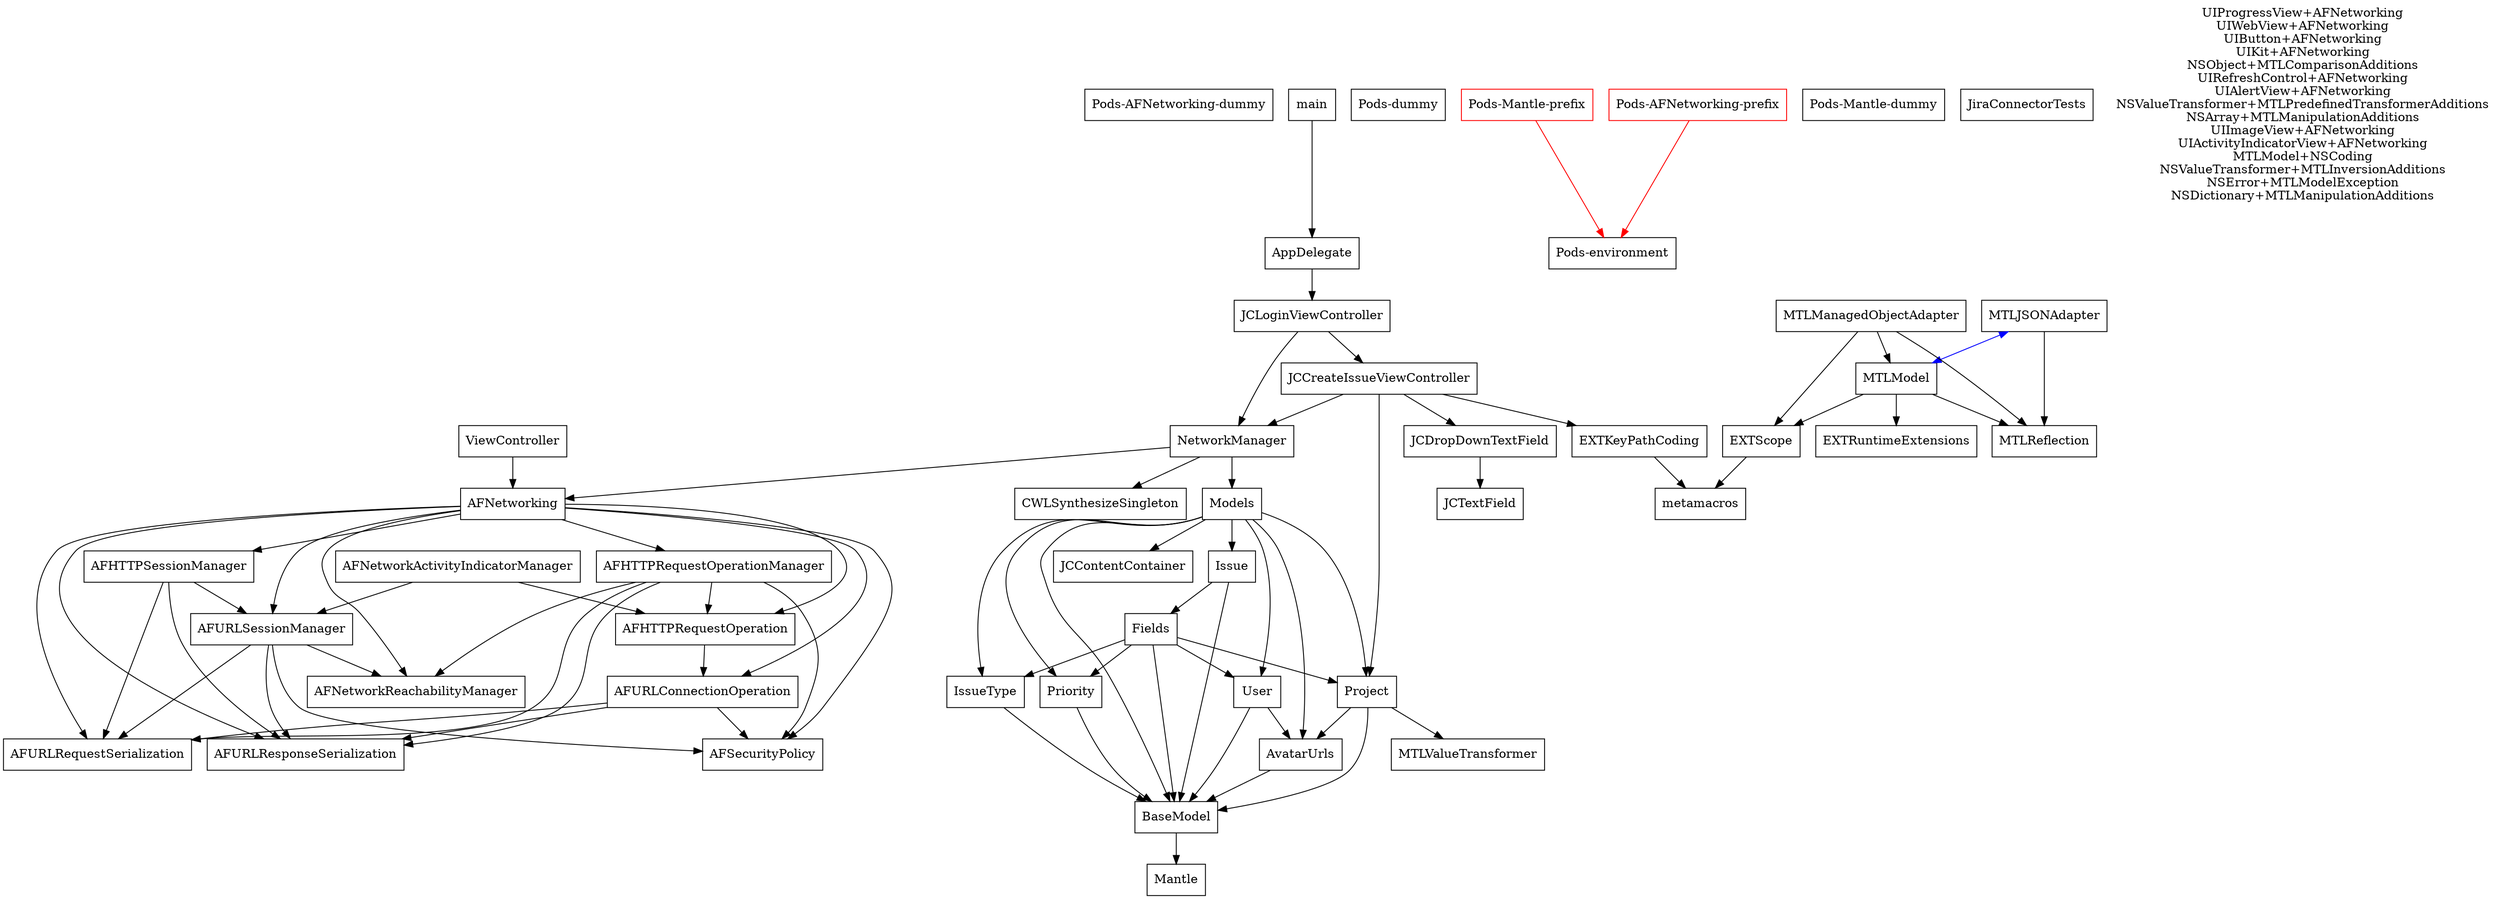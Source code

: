 digraph G {
	node [shape=box];
	"Pods-AFNetworking-dummy" -> {};
	"AFNetworkActivityIndicatorManager" -> "AFURLSessionManager";
	"AFNetworkActivityIndicatorManager" -> "AFHTTPRequestOperation";
	"AFURLRequestSerialization" -> {};
	"ViewController" -> "AFNetworking";
	"CWLSynthesizeSingleton" -> {};
	"Priority" -> "BaseModel";
	"AFSecurityPolicy" -> {};
	"AvatarUrls" -> "BaseModel";
	"AFHTTPRequestOperationManager" -> "AFURLResponseSerialization";
	"AFHTTPRequestOperationManager" -> "AFHTTPRequestOperation";
	"AFHTTPRequestOperationManager" -> "AFSecurityPolicy";
	"AFHTTPRequestOperationManager" -> "AFURLRequestSerialization";
	"AFHTTPRequestOperationManager" -> "AFNetworkReachabilityManager";
	"AFURLSessionManager" -> "AFURLRequestSerialization";
	"AFURLSessionManager" -> "AFURLResponseSerialization";
	"AFURLSessionManager" -> "AFNetworkReachabilityManager";
	"AFURLSessionManager" -> "AFSecurityPolicy";
	"Issue" -> "Fields";
	"Issue" -> "BaseModel";
	"JCLoginViewController" -> "NetworkManager";
	"JCLoginViewController" -> "JCCreateIssueViewController";
	"Models" -> "Project";
	"Models" -> "JCContentContainer";
	"Models" -> "Priority";
	"Models" -> "AvatarUrls";
	"Models" -> "User";
	"Models" -> "BaseModel";
	"Models" -> "IssueType";
	"Models" -> "Issue";
	"Pods-dummy" -> {};
	"User" -> "AvatarUrls";
	"User" -> "BaseModel";
	"AFNetworking" -> "AFNetworkReachabilityManager";
	"AFNetworking" -> "AFURLResponseSerialization";
	"AFNetworking" -> "AFURLRequestSerialization";
	"AFNetworking" -> "AFSecurityPolicy";
	"AFNetworking" -> "AFHTTPRequestOperation";
	"AFNetworking" -> "AFURLSessionManager";
	"AFNetworking" -> "AFURLConnectionOperation";
	"AFNetworking" -> "AFHTTPSessionManager";
	"AFNetworking" -> "AFHTTPRequestOperationManager";
	"IssueType" -> "BaseModel";
	"NetworkManager" -> "Models";
	"NetworkManager" -> "AFNetworking";
	"NetworkManager" -> "CWLSynthesizeSingleton";
	"main" -> "AppDelegate";
	"AFHTTPSessionManager" -> "AFURLRequestSerialization";
	"AFHTTPSessionManager" -> "AFURLResponseSerialization";
	"AFHTTPSessionManager" -> "AFURLSessionManager";
	"JCDropDownTextField" -> "JCTextField";
	"AFHTTPRequestOperation" -> "AFURLConnectionOperation";
	"AFNetworkReachabilityManager" -> {};
	"Pods-environment" -> {};
	"Fields" -> "Project";
	"Fields" -> "Priority";
	"Fields" -> "User";
	"Fields" -> "BaseModel";
	"Fields" -> "IssueType";
	"EXTRuntimeExtensions" -> {};
	"AppDelegate" -> "JCLoginViewController";
	"Project" -> "AvatarUrls";
	"Project" -> "MTLValueTransformer";
	"Project" -> "BaseModel";
	"EXTKeyPathCoding" -> "metamacros";
	"MTLJSONAdapter" -> "MTLReflection";
	"JCTextField" -> {};
	"Mantle" -> {};
	"JCCreateIssueViewController" -> "Project";
	"JCCreateIssueViewController" -> "NetworkManager";
	"JCCreateIssueViewController" -> "JCDropDownTextField";
	"JCCreateIssueViewController" -> "EXTKeyPathCoding";
	"EXTScope" -> "metamacros";
	"MTLManagedObjectAdapter" -> "EXTScope";
	"MTLManagedObjectAdapter" -> "MTLModel";
	"MTLManagedObjectAdapter" -> "MTLReflection";
	"MTLValueTransformer" -> {};
	"JCContentContainer" -> {};
	"AFURLResponseSerialization" -> {};
	"MTLReflection" -> {};
	"Pods-Mantle-dummy" -> {};
	"BaseModel" -> "Mantle";
	"JiraConnectorTests" -> {};
	"AFURLConnectionOperation" -> "AFURLRequestSerialization";
	"AFURLConnectionOperation" -> "AFURLResponseSerialization";
	"AFURLConnectionOperation" -> "AFSecurityPolicy";
	"MTLModel" -> "EXTScope";
	"MTLModel" -> "EXTRuntimeExtensions";
	"MTLModel" -> "MTLReflection";
	"metamacros" -> {};
	
	"Pods-Mantle-prefix" [color=red];
	"Pods-Mantle-prefix" -> "Pods-environment" [color=red];
	"Pods-AFNetworking-prefix" [color=red];
	"Pods-AFNetworking-prefix" -> "Pods-environment" [color=red];
	
	edge [color=blue, dir=both];
	"MTLJSONAdapter" -> "MTLModel";
	
	edge [color=black];
	node [shape=plaintext];
	"Categories" [label="UIProgressView+AFNetworking\nUIWebView+AFNetworking\nUIButton+AFNetworking\nUIKit+AFNetworking\nNSObject+MTLComparisonAdditions\nUIRefreshControl+AFNetworking\nUIAlertView+AFNetworking\nNSValueTransformer+MTLPredefinedTransformerAdditions\nNSArray+MTLManipulationAdditions\nUIImageView+AFNetworking\nUIActivityIndicatorView+AFNetworking\nMTLModel+NSCoding\nNSValueTransformer+MTLInversionAdditions\nNSError+MTLModelException\nNSDictionary+MTLManipulationAdditions"];
}


